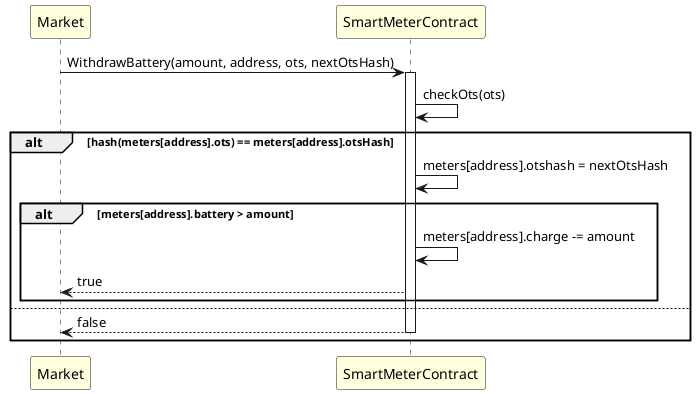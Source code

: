 @startuml withdraw
participant Market #LightYellow
participant SmartMeterContract #LightYellow

Market -> SmartMeterContract ++: WithdrawBattery(amount, address, ots, nextOtsHash)
SmartMeterContract -> SmartMeterContract: checkOts(ots)
alt hash(meters[address].ots) == meters[address].otsHash
SmartMeterContract -> SmartMeterContract: meters[address].otshash = nextOtsHash
alt meters[address].battery > amount
SmartMeterContract -> SmartMeterContract: meters[address].charge -= amount
SmartMeterContract --> Market: true
end
else
SmartMeterContract --> Market --: false
end
@enduml